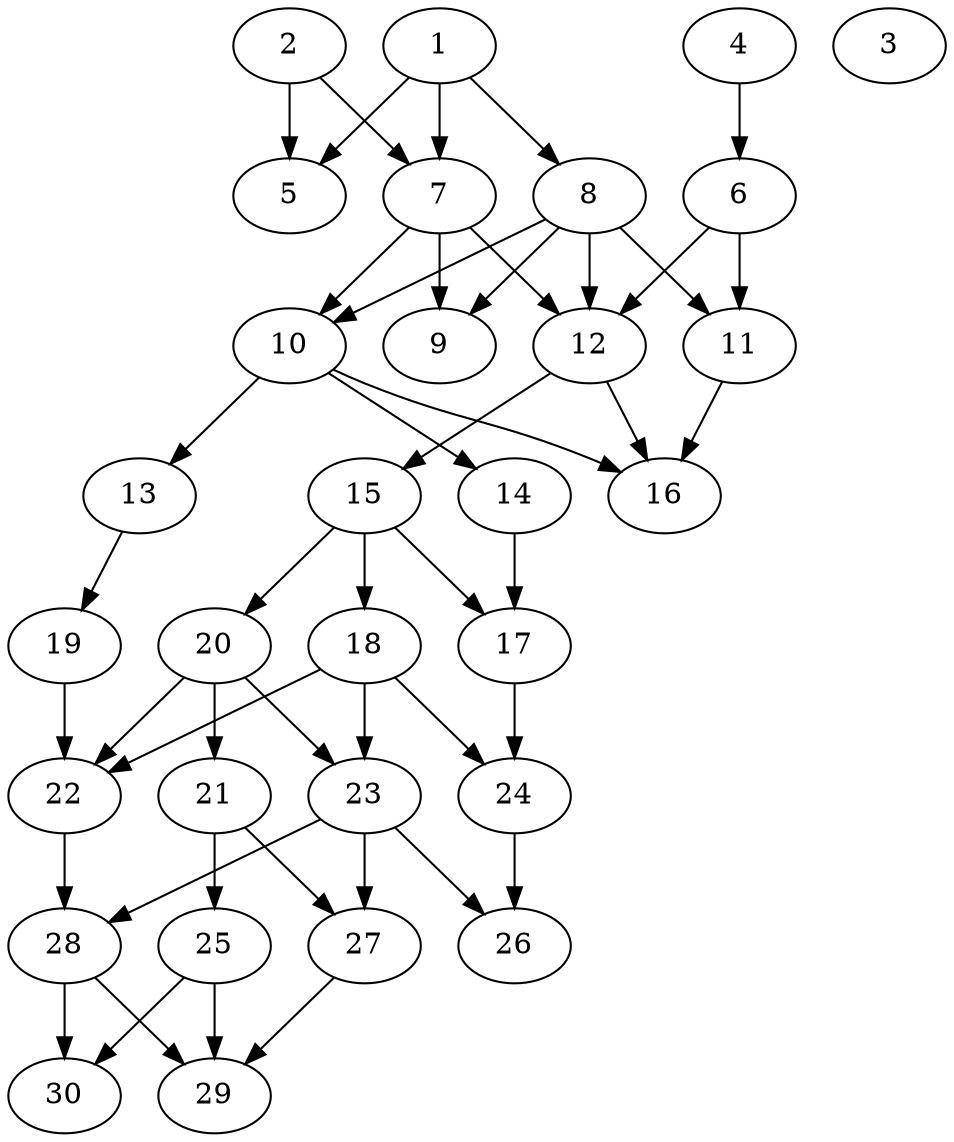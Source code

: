// DAG automatically generated by daggen at Thu Oct  3 14:04:17 2019
// ./daggen --dot -n 30 --ccr 0.4 --fat 0.5 --regular 0.9 --density 0.6 --mindata 5242880 --maxdata 52428800 
digraph G {
  1 [size="32312320", alpha="0.03", expect_size="12924928"] 
  1 -> 5 [size ="12924928"]
  1 -> 7 [size ="12924928"]
  1 -> 8 [size ="12924928"]
  2 [size="129041920", alpha="0.19", expect_size="51616768"] 
  2 -> 5 [size ="51616768"]
  2 -> 7 [size ="51616768"]
  3 [size="119713280", alpha="0.16", expect_size="47885312"] 
  4 [size="129052160", alpha="0.13", expect_size="51620864"] 
  4 -> 6 [size ="51620864"]
  5 [size="32785920", alpha="0.00", expect_size="13114368"] 
  6 [size="99811840", alpha="0.03", expect_size="39924736"] 
  6 -> 11 [size ="39924736"]
  6 -> 12 [size ="39924736"]
  7 [size="34273280", alpha="0.02", expect_size="13709312"] 
  7 -> 9 [size ="13709312"]
  7 -> 10 [size ="13709312"]
  7 -> 12 [size ="13709312"]
  8 [size="35801600", alpha="0.02", expect_size="14320640"] 
  8 -> 9 [size ="14320640"]
  8 -> 10 [size ="14320640"]
  8 -> 11 [size ="14320640"]
  8 -> 12 [size ="14320640"]
  9 [size="74483200", alpha="0.03", expect_size="29793280"] 
  10 [size="118415360", alpha="0.13", expect_size="47366144"] 
  10 -> 13 [size ="47366144"]
  10 -> 14 [size ="47366144"]
  10 -> 16 [size ="47366144"]
  11 [size="115466240", alpha="0.19", expect_size="46186496"] 
  11 -> 16 [size ="46186496"]
  12 [size="13140480", alpha="0.12", expect_size="5256192"] 
  12 -> 15 [size ="5256192"]
  12 -> 16 [size ="5256192"]
  13 [size="124759040", alpha="0.01", expect_size="49903616"] 
  13 -> 19 [size ="49903616"]
  14 [size="100244480", alpha="0.11", expect_size="40097792"] 
  14 -> 17 [size ="40097792"]
  15 [size="60761600", alpha="0.12", expect_size="24304640"] 
  15 -> 17 [size ="24304640"]
  15 -> 18 [size ="24304640"]
  15 -> 20 [size ="24304640"]
  16 [size="62981120", alpha="0.06", expect_size="25192448"] 
  17 [size="82982400", alpha="0.06", expect_size="33192960"] 
  17 -> 24 [size ="33192960"]
  18 [size="91847680", alpha="0.18", expect_size="36739072"] 
  18 -> 22 [size ="36739072"]
  18 -> 23 [size ="36739072"]
  18 -> 24 [size ="36739072"]
  19 [size="102740480", alpha="0.13", expect_size="41096192"] 
  19 -> 22 [size ="41096192"]
  20 [size="121438720", alpha="0.15", expect_size="48575488"] 
  20 -> 21 [size ="48575488"]
  20 -> 22 [size ="48575488"]
  20 -> 23 [size ="48575488"]
  21 [size="77283840", alpha="0.20", expect_size="30913536"] 
  21 -> 25 [size ="30913536"]
  21 -> 27 [size ="30913536"]
  22 [size="71636480", alpha="0.04", expect_size="28654592"] 
  22 -> 28 [size ="28654592"]
  23 [size="26199040", alpha="0.07", expect_size="10479616"] 
  23 -> 26 [size ="10479616"]
  23 -> 27 [size ="10479616"]
  23 -> 28 [size ="10479616"]
  24 [size="32668160", alpha="0.10", expect_size="13067264"] 
  24 -> 26 [size ="13067264"]
  25 [size="98012160", alpha="0.15", expect_size="39204864"] 
  25 -> 29 [size ="39204864"]
  25 -> 30 [size ="39204864"]
  26 [size="51750400", alpha="0.16", expect_size="20700160"] 
  27 [size="89428480", alpha="0.20", expect_size="35771392"] 
  27 -> 29 [size ="35771392"]
  28 [size="127431680", alpha="0.08", expect_size="50972672"] 
  28 -> 29 [size ="50972672"]
  28 -> 30 [size ="50972672"]
  29 [size="117199360", alpha="0.06", expect_size="46879744"] 
  30 [size="74114560", alpha="0.02", expect_size="29645824"] 
}
